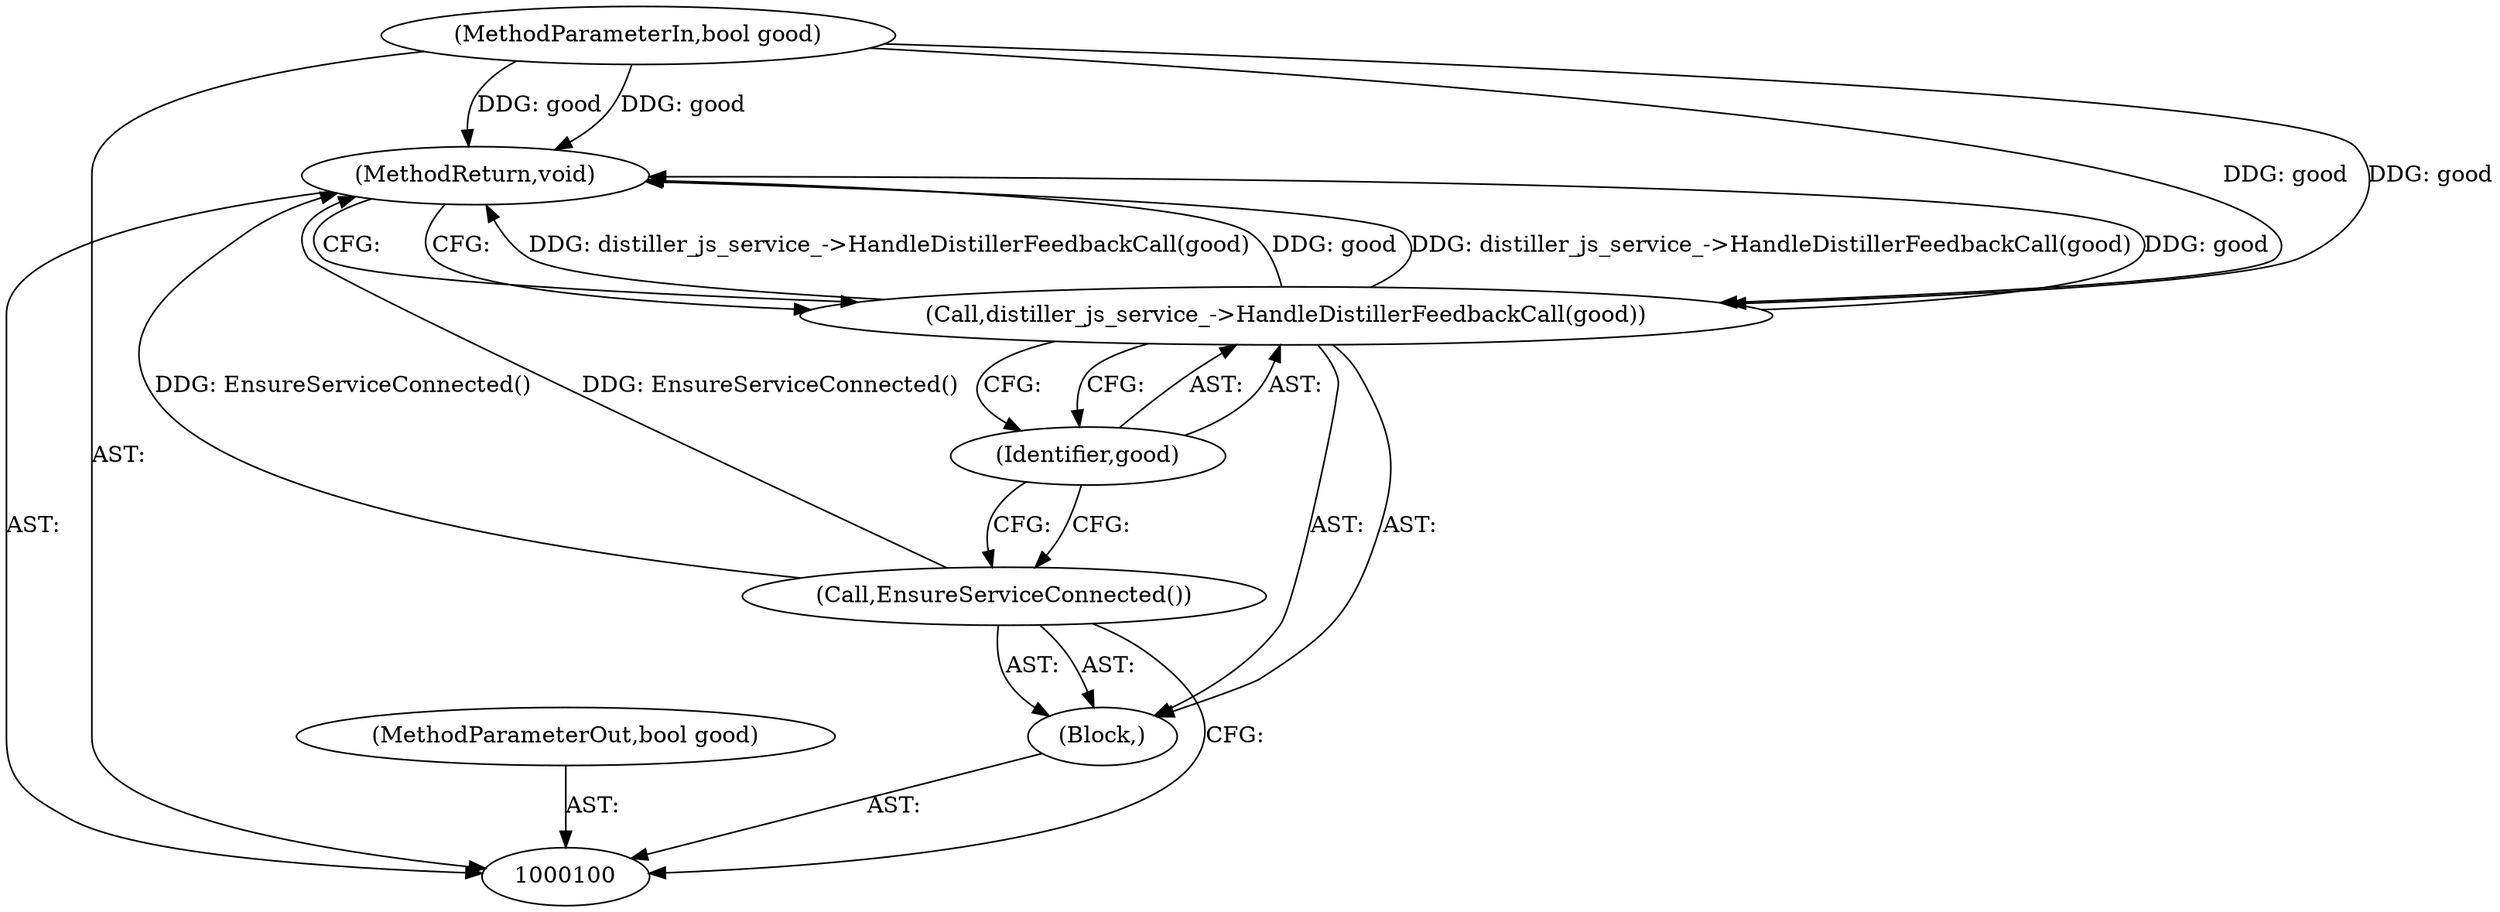 digraph "1_Chrome_dcd10462fb49c72544719c490238f3a35edf3fc6_9" {
"1000106" [label="(MethodReturn,void)"];
"1000101" [label="(MethodParameterIn,bool good)"];
"1000117" [label="(MethodParameterOut,bool good)"];
"1000102" [label="(Block,)"];
"1000103" [label="(Call,EnsureServiceConnected())"];
"1000104" [label="(Call,distiller_js_service_->HandleDistillerFeedbackCall(good))"];
"1000105" [label="(Identifier,good)"];
"1000106" -> "1000100"  [label="AST: "];
"1000106" -> "1000104"  [label="CFG: "];
"1000104" -> "1000106"  [label="DDG: distiller_js_service_->HandleDistillerFeedbackCall(good)"];
"1000104" -> "1000106"  [label="DDG: good"];
"1000103" -> "1000106"  [label="DDG: EnsureServiceConnected()"];
"1000101" -> "1000106"  [label="DDG: good"];
"1000101" -> "1000100"  [label="AST: "];
"1000101" -> "1000106"  [label="DDG: good"];
"1000101" -> "1000104"  [label="DDG: good"];
"1000117" -> "1000100"  [label="AST: "];
"1000102" -> "1000100"  [label="AST: "];
"1000103" -> "1000102"  [label="AST: "];
"1000104" -> "1000102"  [label="AST: "];
"1000103" -> "1000102"  [label="AST: "];
"1000103" -> "1000100"  [label="CFG: "];
"1000105" -> "1000103"  [label="CFG: "];
"1000103" -> "1000106"  [label="DDG: EnsureServiceConnected()"];
"1000104" -> "1000102"  [label="AST: "];
"1000104" -> "1000105"  [label="CFG: "];
"1000105" -> "1000104"  [label="AST: "];
"1000106" -> "1000104"  [label="CFG: "];
"1000104" -> "1000106"  [label="DDG: distiller_js_service_->HandleDistillerFeedbackCall(good)"];
"1000104" -> "1000106"  [label="DDG: good"];
"1000101" -> "1000104"  [label="DDG: good"];
"1000105" -> "1000104"  [label="AST: "];
"1000105" -> "1000103"  [label="CFG: "];
"1000104" -> "1000105"  [label="CFG: "];
}

